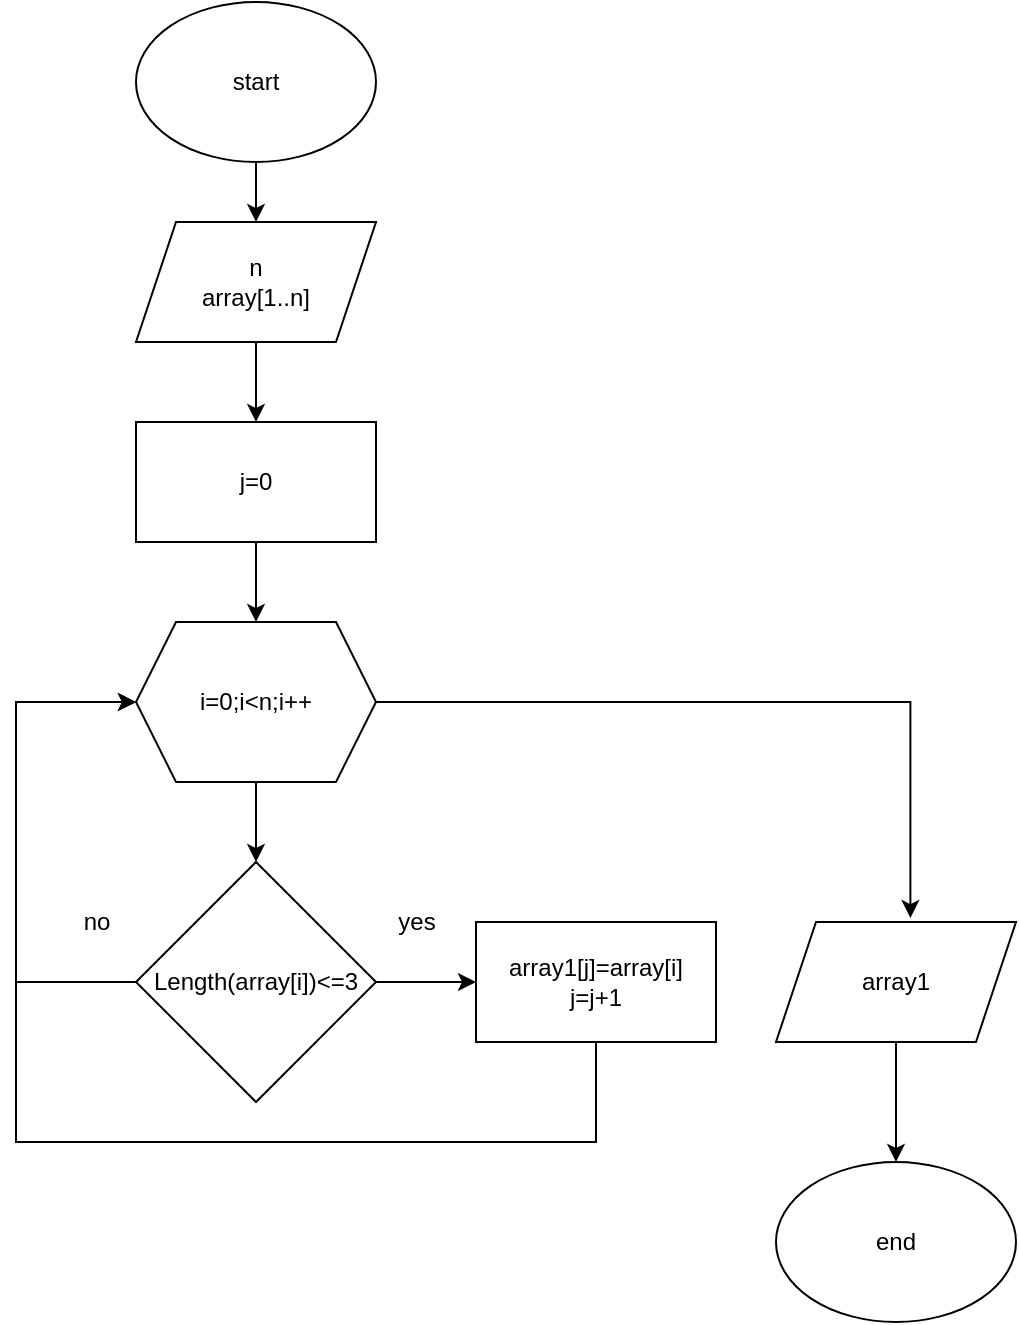 <mxfile version="19.0.3" type="device"><diagram id="mHIVrx4JIlwVN885nWfG" name="Страница 1"><mxGraphModel dx="1038" dy="641" grid="1" gridSize="10" guides="1" tooltips="1" connect="1" arrows="1" fold="1" page="1" pageScale="1" pageWidth="827" pageHeight="1169" math="0" shadow="0"><root><mxCell id="0"/><mxCell id="1" parent="0"/><mxCell id="LryI5zQBNayW18avOIe_-19" value="" style="edgeStyle=orthogonalEdgeStyle;rounded=0;orthogonalLoop=1;jettySize=auto;html=1;" edge="1" parent="1" source="LryI5zQBNayW18avOIe_-1" target="LryI5zQBNayW18avOIe_-3"><mxGeometry relative="1" as="geometry"/></mxCell><mxCell id="LryI5zQBNayW18avOIe_-1" value="start" style="ellipse;whiteSpace=wrap;html=1;" vertex="1" parent="1"><mxGeometry x="340" y="30" width="120" height="80" as="geometry"/></mxCell><mxCell id="LryI5zQBNayW18avOIe_-2" value="end" style="ellipse;whiteSpace=wrap;html=1;" vertex="1" parent="1"><mxGeometry x="660" y="610" width="120" height="80" as="geometry"/></mxCell><mxCell id="LryI5zQBNayW18avOIe_-15" value="" style="edgeStyle=orthogonalEdgeStyle;rounded=0;orthogonalLoop=1;jettySize=auto;html=1;" edge="1" parent="1" source="LryI5zQBNayW18avOIe_-3" target="LryI5zQBNayW18avOIe_-6"><mxGeometry relative="1" as="geometry"/></mxCell><mxCell id="LryI5zQBNayW18avOIe_-3" value="n&lt;br&gt;array[1..n]" style="shape=parallelogram;perimeter=parallelogramPerimeter;whiteSpace=wrap;html=1;fixedSize=1;" vertex="1" parent="1"><mxGeometry x="340" y="140" width="120" height="60" as="geometry"/></mxCell><mxCell id="LryI5zQBNayW18avOIe_-9" value="" style="edgeStyle=orthogonalEdgeStyle;rounded=0;orthogonalLoop=1;jettySize=auto;html=1;" edge="1" parent="1" source="LryI5zQBNayW18avOIe_-4" target="LryI5zQBNayW18avOIe_-5"><mxGeometry relative="1" as="geometry"/></mxCell><mxCell id="LryI5zQBNayW18avOIe_-17" style="edgeStyle=orthogonalEdgeStyle;rounded=0;orthogonalLoop=1;jettySize=auto;html=1;entryX=0.56;entryY=-0.033;entryDx=0;entryDy=0;entryPerimeter=0;" edge="1" parent="1" source="LryI5zQBNayW18avOIe_-4" target="LryI5zQBNayW18avOIe_-14"><mxGeometry relative="1" as="geometry"/></mxCell><mxCell id="LryI5zQBNayW18avOIe_-4" value="i=0;i&amp;lt;n;i++" style="shape=hexagon;perimeter=hexagonPerimeter2;whiteSpace=wrap;html=1;fixedSize=1;" vertex="1" parent="1"><mxGeometry x="340" y="340" width="120" height="80" as="geometry"/></mxCell><mxCell id="LryI5zQBNayW18avOIe_-8" value="" style="edgeStyle=orthogonalEdgeStyle;rounded=0;orthogonalLoop=1;jettySize=auto;html=1;" edge="1" parent="1" source="LryI5zQBNayW18avOIe_-5" target="LryI5zQBNayW18avOIe_-7"><mxGeometry relative="1" as="geometry"/></mxCell><mxCell id="LryI5zQBNayW18avOIe_-10" style="edgeStyle=orthogonalEdgeStyle;rounded=0;orthogonalLoop=1;jettySize=auto;html=1;entryX=0;entryY=0.5;entryDx=0;entryDy=0;" edge="1" parent="1" source="LryI5zQBNayW18avOIe_-5" target="LryI5zQBNayW18avOIe_-4"><mxGeometry relative="1" as="geometry"><mxPoint x="280" y="380" as="targetPoint"/><Array as="points"><mxPoint x="280" y="520"/><mxPoint x="280" y="380"/></Array></mxGeometry></mxCell><mxCell id="LryI5zQBNayW18avOIe_-5" value="Length(array[i])&amp;lt;=3" style="rhombus;whiteSpace=wrap;html=1;" vertex="1" parent="1"><mxGeometry x="340" y="460" width="120" height="120" as="geometry"/></mxCell><mxCell id="LryI5zQBNayW18avOIe_-16" value="" style="edgeStyle=orthogonalEdgeStyle;rounded=0;orthogonalLoop=1;jettySize=auto;html=1;" edge="1" parent="1" source="LryI5zQBNayW18avOIe_-6" target="LryI5zQBNayW18avOIe_-4"><mxGeometry relative="1" as="geometry"/></mxCell><mxCell id="LryI5zQBNayW18avOIe_-6" value="j=0" style="rounded=0;whiteSpace=wrap;html=1;" vertex="1" parent="1"><mxGeometry x="340" y="240" width="120" height="60" as="geometry"/></mxCell><mxCell id="LryI5zQBNayW18avOIe_-13" style="edgeStyle=orthogonalEdgeStyle;rounded=0;orthogonalLoop=1;jettySize=auto;html=1;entryX=0;entryY=0.5;entryDx=0;entryDy=0;" edge="1" parent="1" source="LryI5zQBNayW18avOIe_-7" target="LryI5zQBNayW18avOIe_-4"><mxGeometry relative="1" as="geometry"><Array as="points"><mxPoint x="570" y="600"/><mxPoint x="280" y="600"/><mxPoint x="280" y="380"/></Array></mxGeometry></mxCell><mxCell id="LryI5zQBNayW18avOIe_-7" value="array1[j]=array[i]&lt;br&gt;j=j+1" style="rounded=0;whiteSpace=wrap;html=1;" vertex="1" parent="1"><mxGeometry x="510" y="490" width="120" height="60" as="geometry"/></mxCell><mxCell id="LryI5zQBNayW18avOIe_-11" value="yes" style="text;html=1;align=center;verticalAlign=middle;resizable=0;points=[];autosize=1;strokeColor=none;fillColor=none;" vertex="1" parent="1"><mxGeometry x="465" y="480" width="30" height="20" as="geometry"/></mxCell><mxCell id="LryI5zQBNayW18avOIe_-12" value="no" style="text;html=1;align=center;verticalAlign=middle;resizable=0;points=[];autosize=1;strokeColor=none;fillColor=none;" vertex="1" parent="1"><mxGeometry x="305" y="480" width="30" height="20" as="geometry"/></mxCell><mxCell id="LryI5zQBNayW18avOIe_-18" value="" style="edgeStyle=orthogonalEdgeStyle;rounded=0;orthogonalLoop=1;jettySize=auto;html=1;" edge="1" parent="1" source="LryI5zQBNayW18avOIe_-14" target="LryI5zQBNayW18avOIe_-2"><mxGeometry relative="1" as="geometry"/></mxCell><mxCell id="LryI5zQBNayW18avOIe_-14" value="array1" style="shape=parallelogram;perimeter=parallelogramPerimeter;whiteSpace=wrap;html=1;fixedSize=1;" vertex="1" parent="1"><mxGeometry x="660" y="490" width="120" height="60" as="geometry"/></mxCell></root></mxGraphModel></diagram></mxfile>